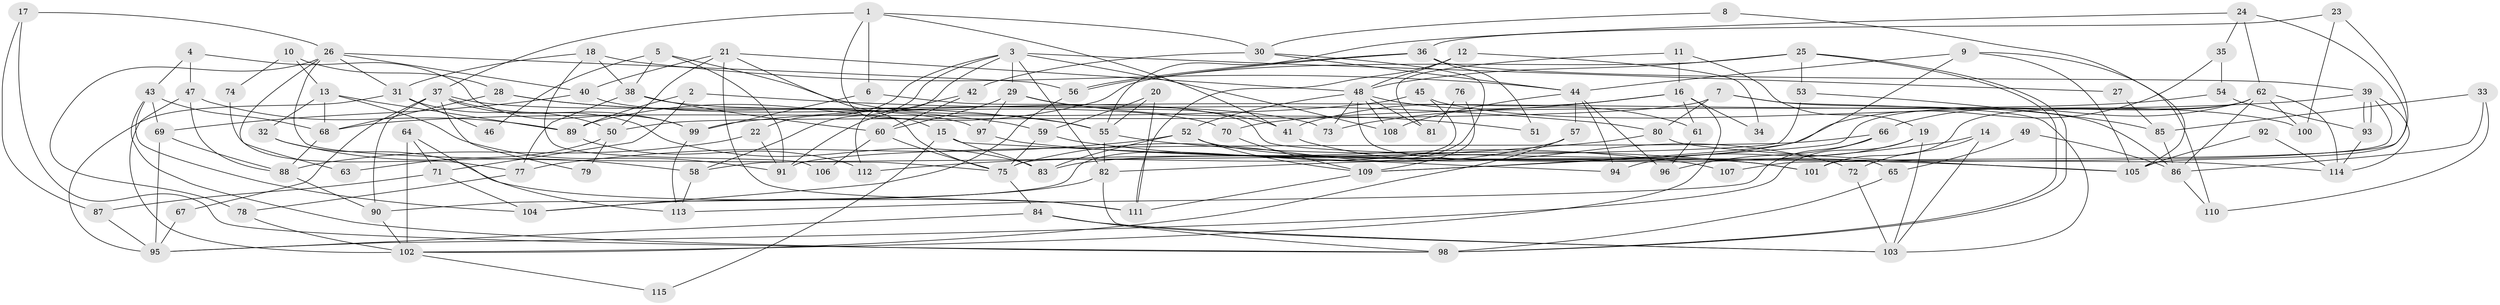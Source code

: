 // Generated by graph-tools (version 1.1) at 2025/50/03/09/25 03:50:09]
// undirected, 115 vertices, 230 edges
graph export_dot {
graph [start="1"]
  node [color=gray90,style=filled];
  1;
  2;
  3;
  4;
  5;
  6;
  7;
  8;
  9;
  10;
  11;
  12;
  13;
  14;
  15;
  16;
  17;
  18;
  19;
  20;
  21;
  22;
  23;
  24;
  25;
  26;
  27;
  28;
  29;
  30;
  31;
  32;
  33;
  34;
  35;
  36;
  37;
  38;
  39;
  40;
  41;
  42;
  43;
  44;
  45;
  46;
  47;
  48;
  49;
  50;
  51;
  52;
  53;
  54;
  55;
  56;
  57;
  58;
  59;
  60;
  61;
  62;
  63;
  64;
  65;
  66;
  67;
  68;
  69;
  70;
  71;
  72;
  73;
  74;
  75;
  76;
  77;
  78;
  79;
  80;
  81;
  82;
  83;
  84;
  85;
  86;
  87;
  88;
  89;
  90;
  91;
  92;
  93;
  94;
  95;
  96;
  97;
  98;
  99;
  100;
  101;
  102;
  103;
  104;
  105;
  106;
  107;
  108;
  109;
  110;
  111;
  112;
  113;
  114;
  115;
  1 -- 41;
  1 -- 6;
  1 -- 15;
  1 -- 30;
  1 -- 37;
  2 -- 71;
  2 -- 80;
  2 -- 89;
  3 -- 58;
  3 -- 112;
  3 -- 22;
  3 -- 27;
  3 -- 29;
  3 -- 82;
  3 -- 108;
  4 -- 43;
  4 -- 47;
  4 -- 99;
  5 -- 38;
  5 -- 55;
  5 -- 46;
  5 -- 91;
  6 -- 114;
  6 -- 99;
  7 -- 103;
  7 -- 50;
  7 -- 80;
  7 -- 86;
  8 -- 105;
  8 -- 30;
  9 -- 109;
  9 -- 44;
  9 -- 105;
  9 -- 110;
  10 -- 28;
  10 -- 13;
  10 -- 74;
  11 -- 16;
  11 -- 19;
  11 -- 81;
  12 -- 111;
  12 -- 48;
  12 -- 34;
  13 -- 89;
  13 -- 91;
  13 -- 32;
  13 -- 68;
  14 -- 103;
  14 -- 72;
  14 -- 82;
  15 -- 83;
  15 -- 94;
  15 -- 115;
  16 -- 61;
  16 -- 102;
  16 -- 34;
  16 -- 41;
  16 -- 73;
  17 -- 98;
  17 -- 87;
  17 -- 26;
  18 -- 31;
  18 -- 44;
  18 -- 38;
  18 -- 106;
  19 -- 103;
  19 -- 94;
  19 -- 95;
  20 -- 111;
  20 -- 55;
  20 -- 59;
  21 -- 48;
  21 -- 40;
  21 -- 50;
  21 -- 75;
  21 -- 111;
  22 -- 88;
  22 -- 91;
  23 -- 101;
  23 -- 36;
  23 -- 100;
  24 -- 62;
  24 -- 35;
  24 -- 55;
  24 -- 105;
  25 -- 89;
  25 -- 98;
  25 -- 98;
  25 -- 48;
  25 -- 53;
  26 -- 75;
  26 -- 31;
  26 -- 40;
  26 -- 56;
  26 -- 63;
  26 -- 78;
  27 -- 85;
  28 -- 68;
  28 -- 55;
  28 -- 59;
  29 -- 60;
  29 -- 41;
  29 -- 51;
  29 -- 97;
  30 -- 90;
  30 -- 42;
  30 -- 44;
  31 -- 95;
  31 -- 46;
  31 -- 50;
  32 -- 58;
  32 -- 111;
  33 -- 110;
  33 -- 86;
  33 -- 85;
  35 -- 54;
  35 -- 83;
  36 -- 56;
  36 -- 56;
  36 -- 39;
  36 -- 51;
  37 -- 97;
  37 -- 67;
  37 -- 79;
  37 -- 83;
  37 -- 90;
  37 -- 99;
  38 -- 60;
  38 -- 73;
  38 -- 77;
  39 -- 93;
  39 -- 93;
  39 -- 99;
  39 -- 107;
  39 -- 114;
  40 -- 69;
  40 -- 70;
  41 -- 72;
  42 -- 91;
  42 -- 60;
  43 -- 68;
  43 -- 104;
  43 -- 69;
  43 -- 98;
  44 -- 108;
  44 -- 57;
  44 -- 94;
  44 -- 96;
  45 -- 75;
  45 -- 68;
  45 -- 100;
  47 -- 88;
  47 -- 102;
  47 -- 89;
  48 -- 73;
  48 -- 52;
  48 -- 61;
  48 -- 65;
  48 -- 81;
  48 -- 108;
  49 -- 65;
  49 -- 86;
  50 -- 63;
  50 -- 79;
  52 -- 101;
  52 -- 77;
  52 -- 83;
  52 -- 109;
  53 -- 85;
  53 -- 58;
  54 -- 70;
  54 -- 93;
  55 -- 82;
  55 -- 101;
  56 -- 104;
  57 -- 75;
  57 -- 102;
  58 -- 113;
  59 -- 75;
  59 -- 107;
  60 -- 75;
  60 -- 106;
  61 -- 96;
  62 -- 109;
  62 -- 100;
  62 -- 66;
  62 -- 86;
  62 -- 101;
  62 -- 114;
  64 -- 113;
  64 -- 102;
  64 -- 71;
  65 -- 98;
  66 -- 91;
  66 -- 96;
  66 -- 113;
  67 -- 95;
  68 -- 88;
  69 -- 95;
  69 -- 88;
  70 -- 109;
  71 -- 104;
  71 -- 87;
  72 -- 103;
  74 -- 77;
  75 -- 84;
  76 -- 109;
  76 -- 81;
  77 -- 78;
  78 -- 102;
  80 -- 105;
  80 -- 112;
  82 -- 103;
  82 -- 104;
  84 -- 98;
  84 -- 95;
  84 -- 103;
  85 -- 86;
  86 -- 110;
  87 -- 95;
  88 -- 90;
  89 -- 112;
  90 -- 102;
  92 -- 105;
  92 -- 114;
  93 -- 114;
  97 -- 105;
  99 -- 113;
  102 -- 115;
  109 -- 111;
}
